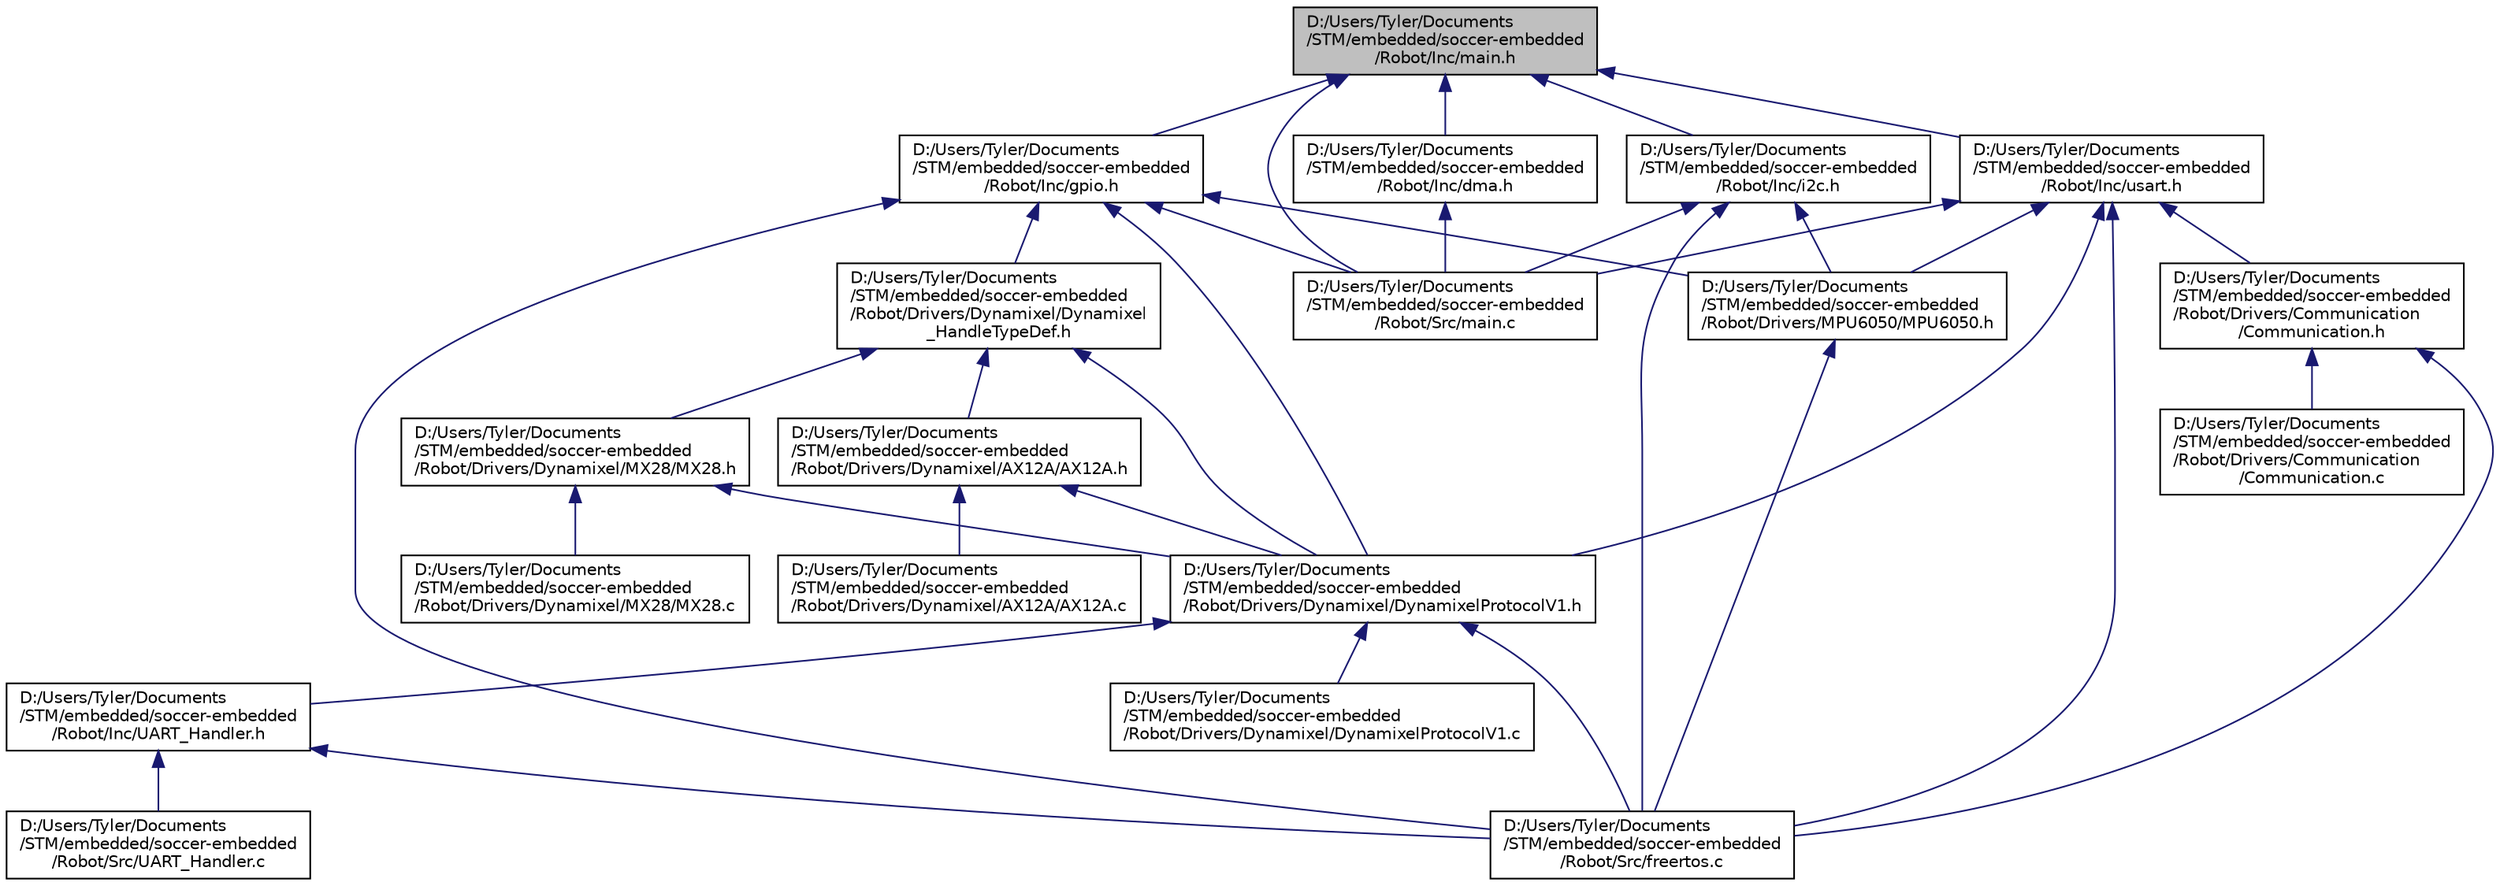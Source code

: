 digraph "D:/Users/Tyler/Documents/STM/embedded/soccer-embedded/Robot/Inc/main.h"
{
  edge [fontname="Helvetica",fontsize="10",labelfontname="Helvetica",labelfontsize="10"];
  node [fontname="Helvetica",fontsize="10",shape=record];
  Node2 [label="D:/Users/Tyler/Documents\l/STM/embedded/soccer-embedded\l/Robot/Inc/main.h",height=0.2,width=0.4,color="black", fillcolor="grey75", style="filled", fontcolor="black"];
  Node2 -> Node3 [dir="back",color="midnightblue",fontsize="10",style="solid",fontname="Helvetica"];
  Node3 [label="D:/Users/Tyler/Documents\l/STM/embedded/soccer-embedded\l/Robot/Inc/dma.h",height=0.2,width=0.4,color="black", fillcolor="white", style="filled",URL="$dma_8h_source.html"];
  Node3 -> Node4 [dir="back",color="midnightblue",fontsize="10",style="solid",fontname="Helvetica"];
  Node4 [label="D:/Users/Tyler/Documents\l/STM/embedded/soccer-embedded\l/Robot/Src/main.c",height=0.2,width=0.4,color="black", fillcolor="white", style="filled",URL="$main_8c.html",tooltip=": Main program body "];
  Node2 -> Node5 [dir="back",color="midnightblue",fontsize="10",style="solid",fontname="Helvetica"];
  Node5 [label="D:/Users/Tyler/Documents\l/STM/embedded/soccer-embedded\l/Robot/Inc/gpio.h",height=0.2,width=0.4,color="black", fillcolor="white", style="filled",URL="$gpio_8h_source.html"];
  Node5 -> Node6 [dir="back",color="midnightblue",fontsize="10",style="solid",fontname="Helvetica"];
  Node6 [label="D:/Users/Tyler/Documents\l/STM/embedded/soccer-embedded\l/Robot/Drivers/Dynamixel/Dynamixel\l_HandleTypeDef.h",height=0.2,width=0.4,color="black", fillcolor="white", style="filled",URL="$_dynamixel___handle_type_def_8h.html",tooltip="This file defines the data structure used by all Dynamixel actuators, as well as user-defined types i..."];
  Node6 -> Node7 [dir="back",color="midnightblue",fontsize="10",style="solid",fontname="Helvetica"];
  Node7 [label="D:/Users/Tyler/Documents\l/STM/embedded/soccer-embedded\l/Robot/Drivers/Dynamixel/AX12A/AX12A.h",height=0.2,width=0.4,color="black", fillcolor="white", style="filled",URL="$_a_x12_a_8h.html",tooltip="This file provides interfaces for AX12A-specific functions. "];
  Node7 -> Node8 [dir="back",color="midnightblue",fontsize="10",style="solid",fontname="Helvetica"];
  Node8 [label="D:/Users/Tyler/Documents\l/STM/embedded/soccer-embedded\l/Robot/Drivers/Dynamixel/AX12A/AX12A.c",height=0.2,width=0.4,color="black", fillcolor="white", style="filled",URL="$_a_x12_a_8c.html",tooltip="This file implements AX12A-specific functions. "];
  Node7 -> Node9 [dir="back",color="midnightblue",fontsize="10",style="solid",fontname="Helvetica"];
  Node9 [label="D:/Users/Tyler/Documents\l/STM/embedded/soccer-embedded\l/Robot/Drivers/Dynamixel/DynamixelProtocolV1.h",height=0.2,width=0.4,color="black", fillcolor="white", style="filled",URL="$_dynamixel_protocol_v1_8h.html",tooltip="Common header code for the AX12A library and MX28 library. It is generic in that any Dynamixel actuat..."];
  Node9 -> Node10 [dir="back",color="midnightblue",fontsize="10",style="solid",fontname="Helvetica"];
  Node10 [label="D:/Users/Tyler/Documents\l/STM/embedded/soccer-embedded\l/Robot/Drivers/Dynamixel/DynamixelProtocolV1.c",height=0.2,width=0.4,color="black", fillcolor="white", style="filled",URL="$_dynamixel_protocol_v1_8c.html",tooltip="Top-level module for Dynamixel library (protocol V1.0). Contains common functional code for the AX12A..."];
  Node9 -> Node11 [dir="back",color="midnightblue",fontsize="10",style="solid",fontname="Helvetica"];
  Node11 [label="D:/Users/Tyler/Documents\l/STM/embedded/soccer-embedded\l/Robot/Inc/UART_Handler.h",height=0.2,width=0.4,color="black", fillcolor="white", style="filled",URL="$_u_a_r_t___handler_8h_source.html"];
  Node11 -> Node12 [dir="back",color="midnightblue",fontsize="10",style="solid",fontname="Helvetica"];
  Node12 [label="D:/Users/Tyler/Documents\l/STM/embedded/soccer-embedded\l/Robot/Src/freertos.c",height=0.2,width=0.4,color="black", fillcolor="white", style="filled",URL="$freertos_8c.html",tooltip="Code for freertos application. "];
  Node11 -> Node13 [dir="back",color="midnightblue",fontsize="10",style="solid",fontname="Helvetica"];
  Node13 [label="D:/Users/Tyler/Documents\l/STM/embedded/soccer-embedded\l/Robot/Src/UART_Handler.c",height=0.2,width=0.4,color="black", fillcolor="white", style="filled",URL="$_u_a_r_t___handler_8c.html",tooltip="This file implements a generic event processor for UART events, which occur commands for the motors n..."];
  Node9 -> Node12 [dir="back",color="midnightblue",fontsize="10",style="solid",fontname="Helvetica"];
  Node6 -> Node9 [dir="back",color="midnightblue",fontsize="10",style="solid",fontname="Helvetica"];
  Node6 -> Node14 [dir="back",color="midnightblue",fontsize="10",style="solid",fontname="Helvetica"];
  Node14 [label="D:/Users/Tyler/Documents\l/STM/embedded/soccer-embedded\l/Robot/Drivers/Dynamixel/MX28/MX28.h",height=0.2,width=0.4,color="black", fillcolor="white", style="filled",URL="$_m_x28_8h.html",tooltip="This file provides interfaces for MX28-specific functions. "];
  Node14 -> Node9 [dir="back",color="midnightblue",fontsize="10",style="solid",fontname="Helvetica"];
  Node14 -> Node15 [dir="back",color="midnightblue",fontsize="10",style="solid",fontname="Helvetica"];
  Node15 [label="D:/Users/Tyler/Documents\l/STM/embedded/soccer-embedded\l/Robot/Drivers/Dynamixel/MX28/MX28.c",height=0.2,width=0.4,color="black", fillcolor="white", style="filled",URL="$_m_x28_8c.html",tooltip="This file implements MX28-specific functions. "];
  Node5 -> Node9 [dir="back",color="midnightblue",fontsize="10",style="solid",fontname="Helvetica"];
  Node5 -> Node16 [dir="back",color="midnightblue",fontsize="10",style="solid",fontname="Helvetica"];
  Node16 [label="D:/Users/Tyler/Documents\l/STM/embedded/soccer-embedded\l/Robot/Drivers/MPU6050/MPU6050.h",height=0.2,width=0.4,color="black", fillcolor="white", style="filled",URL="$_m_p_u6050_8h_source.html"];
  Node16 -> Node12 [dir="back",color="midnightblue",fontsize="10",style="solid",fontname="Helvetica"];
  Node5 -> Node12 [dir="back",color="midnightblue",fontsize="10",style="solid",fontname="Helvetica"];
  Node5 -> Node4 [dir="back",color="midnightblue",fontsize="10",style="solid",fontname="Helvetica"];
  Node2 -> Node17 [dir="back",color="midnightblue",fontsize="10",style="solid",fontname="Helvetica"];
  Node17 [label="D:/Users/Tyler/Documents\l/STM/embedded/soccer-embedded\l/Robot/Inc/i2c.h",height=0.2,width=0.4,color="black", fillcolor="white", style="filled",URL="$i2c_8h_source.html"];
  Node17 -> Node16 [dir="back",color="midnightblue",fontsize="10",style="solid",fontname="Helvetica"];
  Node17 -> Node12 [dir="back",color="midnightblue",fontsize="10",style="solid",fontname="Helvetica"];
  Node17 -> Node4 [dir="back",color="midnightblue",fontsize="10",style="solid",fontname="Helvetica"];
  Node2 -> Node18 [dir="back",color="midnightblue",fontsize="10",style="solid",fontname="Helvetica"];
  Node18 [label="D:/Users/Tyler/Documents\l/STM/embedded/soccer-embedded\l/Robot/Inc/usart.h",height=0.2,width=0.4,color="black", fillcolor="white", style="filled",URL="$usart_8h_source.html"];
  Node18 -> Node19 [dir="back",color="midnightblue",fontsize="10",style="solid",fontname="Helvetica"];
  Node19 [label="D:/Users/Tyler/Documents\l/STM/embedded/soccer-embedded\l/Robot/Drivers/Communication\l/Communication.h",height=0.2,width=0.4,color="black", fillcolor="white", style="filled",URL="$_communication_8h.html",tooltip="Header for top-level communication module. "];
  Node19 -> Node20 [dir="back",color="midnightblue",fontsize="10",style="solid",fontname="Helvetica"];
  Node20 [label="D:/Users/Tyler/Documents\l/STM/embedded/soccer-embedded\l/Robot/Drivers/Communication\l/Communication.c",height=0.2,width=0.4,color="black", fillcolor="white", style="filled",URL="$_communication_8c.html",tooltip="Top-level communcation module. "];
  Node19 -> Node12 [dir="back",color="midnightblue",fontsize="10",style="solid",fontname="Helvetica"];
  Node18 -> Node9 [dir="back",color="midnightblue",fontsize="10",style="solid",fontname="Helvetica"];
  Node18 -> Node16 [dir="back",color="midnightblue",fontsize="10",style="solid",fontname="Helvetica"];
  Node18 -> Node12 [dir="back",color="midnightblue",fontsize="10",style="solid",fontname="Helvetica"];
  Node18 -> Node4 [dir="back",color="midnightblue",fontsize="10",style="solid",fontname="Helvetica"];
  Node2 -> Node4 [dir="back",color="midnightblue",fontsize="10",style="solid",fontname="Helvetica"];
}
